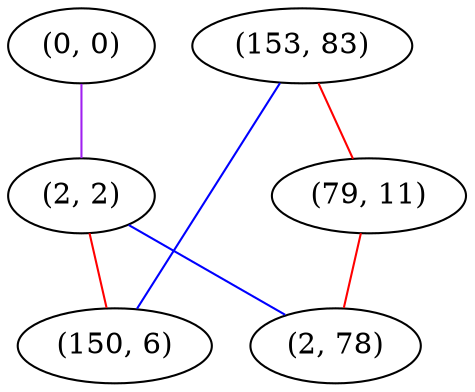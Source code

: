graph "" {
"(0, 0)";
"(153, 83)";
"(2, 2)";
"(79, 11)";
"(150, 6)";
"(2, 78)";
"(0, 0)" -- "(2, 2)"  [color=purple, key=0, weight=4];
"(153, 83)" -- "(79, 11)"  [color=red, key=0, weight=1];
"(153, 83)" -- "(150, 6)"  [color=blue, key=0, weight=3];
"(2, 2)" -- "(2, 78)"  [color=blue, key=0, weight=3];
"(2, 2)" -- "(150, 6)"  [color=red, key=0, weight=1];
"(79, 11)" -- "(2, 78)"  [color=red, key=0, weight=1];
}
